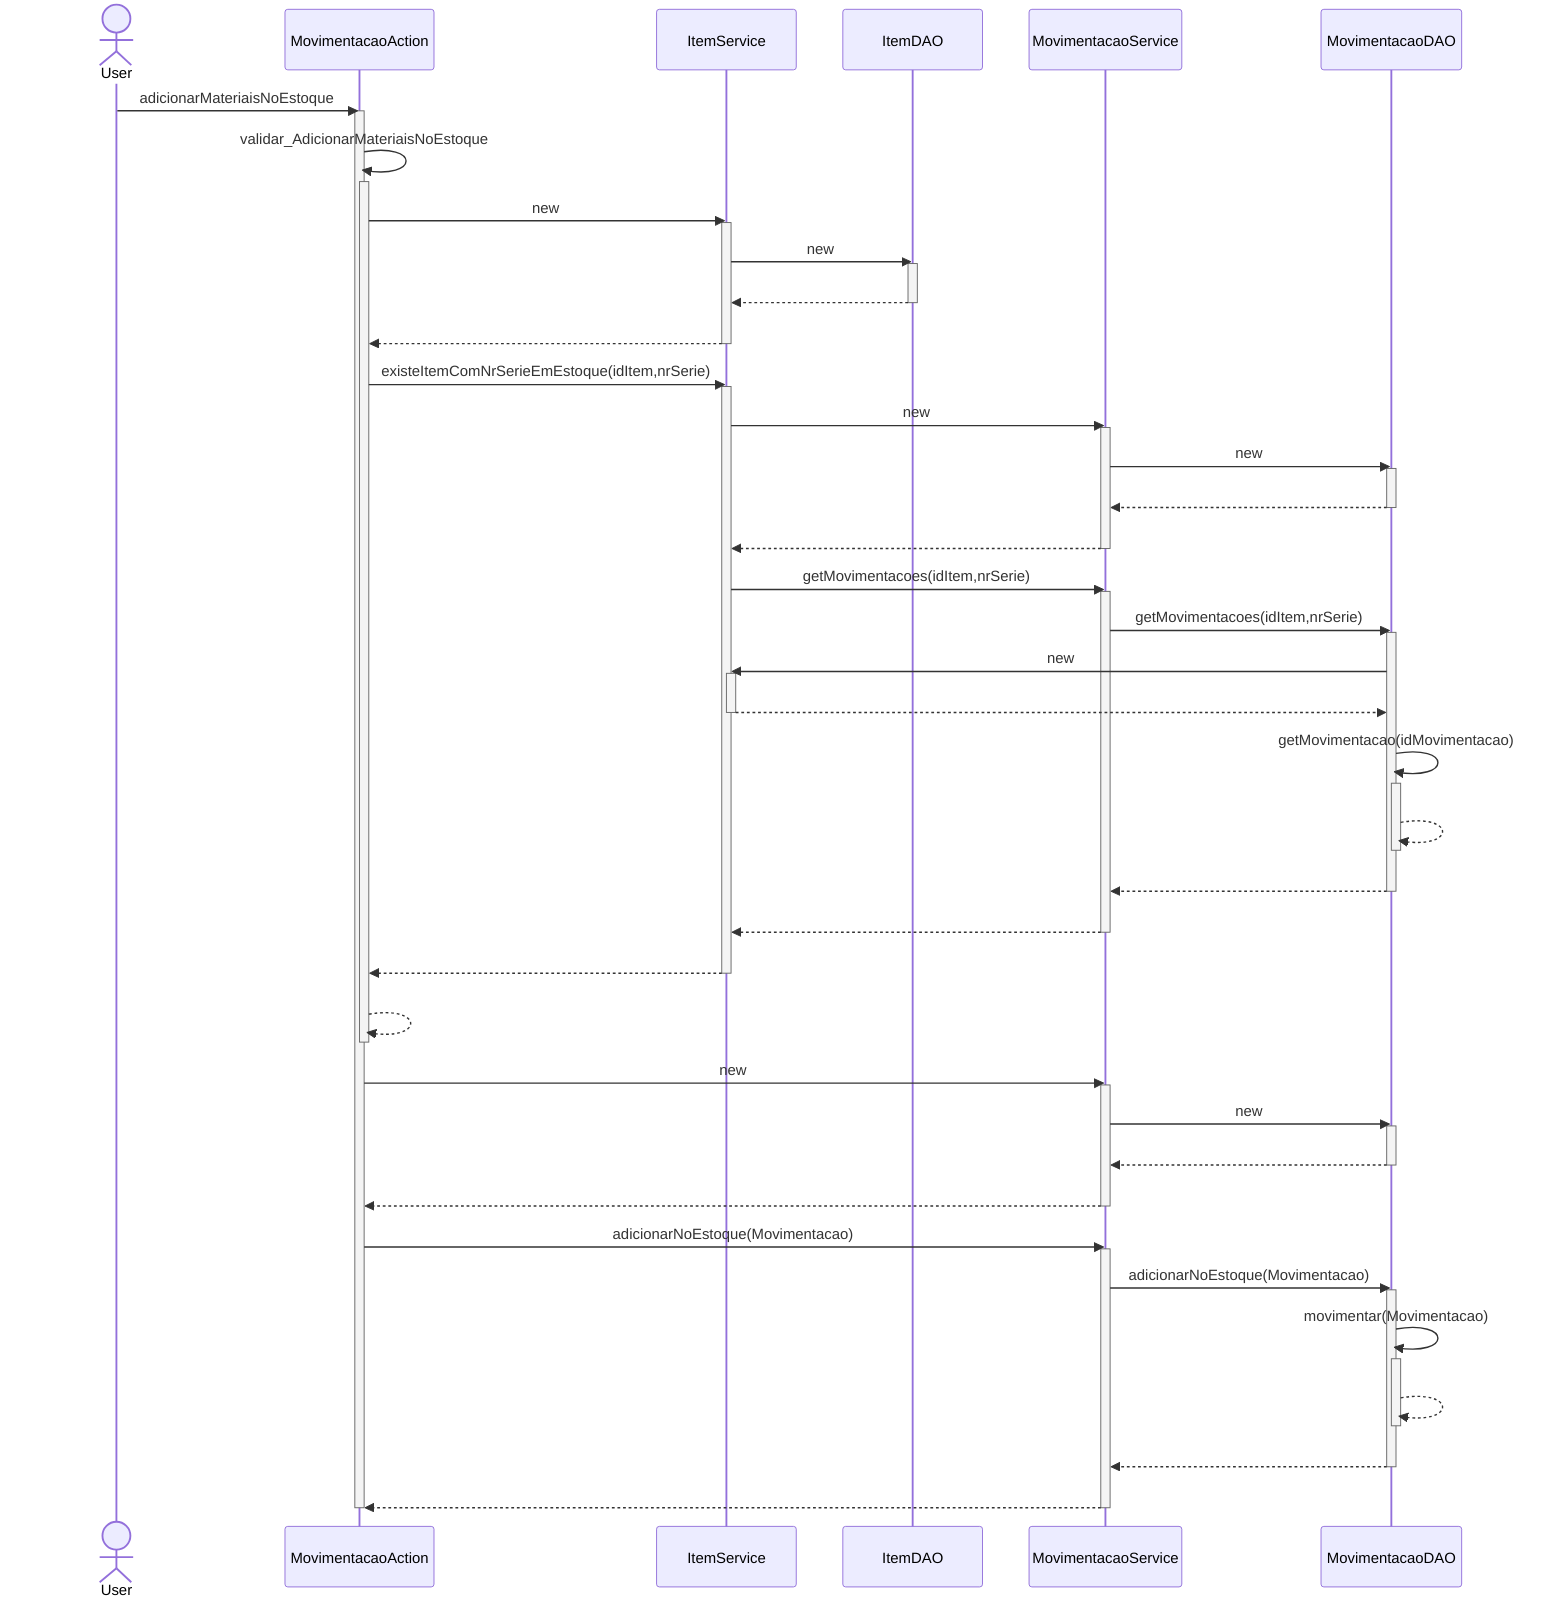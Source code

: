 sequenceDiagram
actor User
User ->> MovimentacaoAction : adicionarMateriaisNoEstoque
activate MovimentacaoAction
MovimentacaoAction ->> MovimentacaoAction : validar_AdicionarMateriaisNoEstoque
activate MovimentacaoAction
MovimentacaoAction ->> ItemService : new
activate ItemService
ItemService ->> ItemDAO : new
activate ItemDAO
ItemDAO -->> ItemService : #32; 
deactivate ItemDAO
ItemService -->> MovimentacaoAction : #32; 
deactivate ItemService
MovimentacaoAction ->> ItemService : existeItemComNrSerieEmEstoque(idItem,nrSerie)
activate ItemService
ItemService ->> MovimentacaoService : new
activate MovimentacaoService
MovimentacaoService ->> MovimentacaoDAO : new
activate MovimentacaoDAO
MovimentacaoDAO -->> MovimentacaoService : #32; 
deactivate MovimentacaoDAO
MovimentacaoService -->> ItemService : #32; 
deactivate MovimentacaoService
ItemService ->> MovimentacaoService : getMovimentacoes(idItem,nrSerie)
activate MovimentacaoService
MovimentacaoService ->> MovimentacaoDAO : getMovimentacoes(idItem,nrSerie)
activate MovimentacaoDAO
MovimentacaoDAO ->> ItemService : new
activate ItemService
ItemService -->> MovimentacaoDAO : #32; 
deactivate ItemService
MovimentacaoDAO ->> MovimentacaoDAO : getMovimentacao(idMovimentacao)
activate MovimentacaoDAO
MovimentacaoDAO -->> MovimentacaoDAO : #32; 
deactivate MovimentacaoDAO
MovimentacaoDAO -->> MovimentacaoService : #32; 
deactivate MovimentacaoDAO
MovimentacaoService -->> ItemService : #32; 
deactivate MovimentacaoService
ItemService -->> MovimentacaoAction : #32; 
deactivate ItemService
MovimentacaoAction -->> MovimentacaoAction : #32; 
deactivate MovimentacaoAction
MovimentacaoAction ->> MovimentacaoService : new
activate MovimentacaoService
MovimentacaoService ->> MovimentacaoDAO : new
activate MovimentacaoDAO
MovimentacaoDAO -->> MovimentacaoService : #32; 
deactivate MovimentacaoDAO
MovimentacaoService -->> MovimentacaoAction : #32; 
deactivate MovimentacaoService
MovimentacaoAction ->> MovimentacaoService : adicionarNoEstoque(Movimentacao)
activate MovimentacaoService
MovimentacaoService ->> MovimentacaoDAO : adicionarNoEstoque(Movimentacao)
activate MovimentacaoDAO
MovimentacaoDAO ->> MovimentacaoDAO : movimentar(Movimentacao)
activate MovimentacaoDAO
MovimentacaoDAO -->> MovimentacaoDAO : #32; 
deactivate MovimentacaoDAO
MovimentacaoDAO -->> MovimentacaoService : #32; 
deactivate MovimentacaoDAO
MovimentacaoService -->> MovimentacaoAction : #32; 
deactivate MovimentacaoService
deactivate MovimentacaoAction